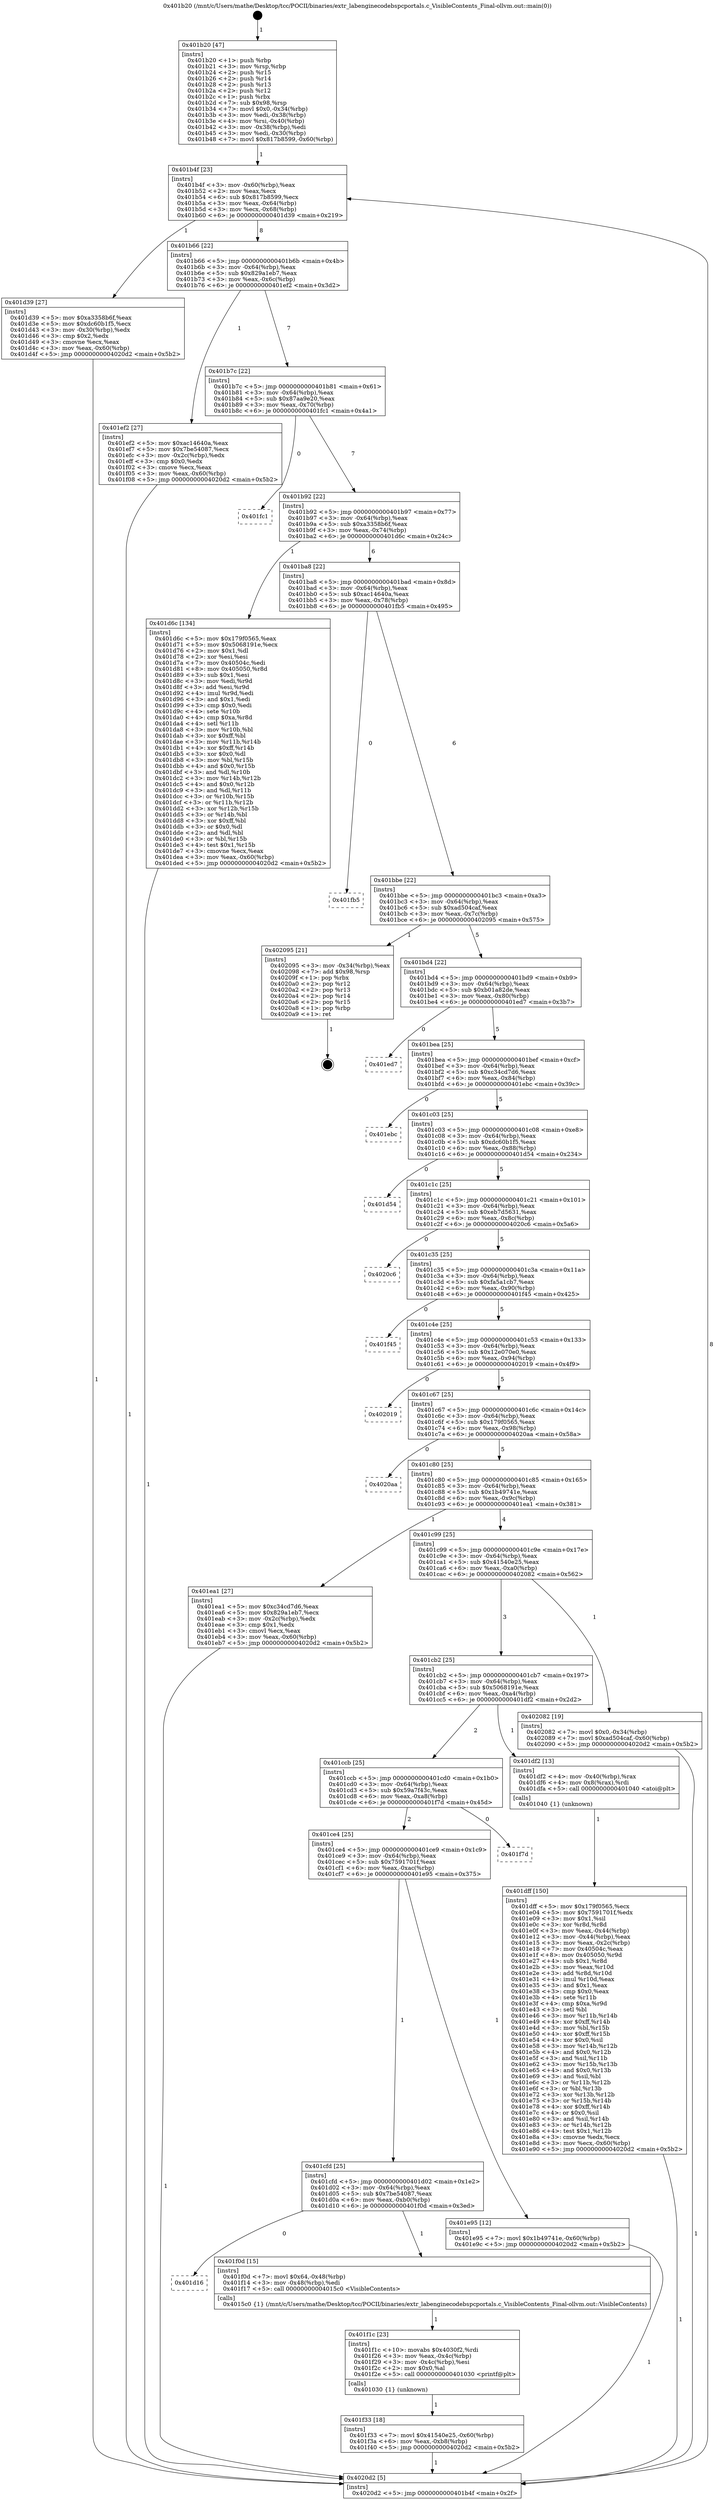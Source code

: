 digraph "0x401b20" {
  label = "0x401b20 (/mnt/c/Users/mathe/Desktop/tcc/POCII/binaries/extr_labenginecodebspcportals.c_VisibleContents_Final-ollvm.out::main(0))"
  labelloc = "t"
  node[shape=record]

  Entry [label="",width=0.3,height=0.3,shape=circle,fillcolor=black,style=filled]
  "0x401b4f" [label="{
     0x401b4f [23]\l
     | [instrs]\l
     &nbsp;&nbsp;0x401b4f \<+3\>: mov -0x60(%rbp),%eax\l
     &nbsp;&nbsp;0x401b52 \<+2\>: mov %eax,%ecx\l
     &nbsp;&nbsp;0x401b54 \<+6\>: sub $0x817b8599,%ecx\l
     &nbsp;&nbsp;0x401b5a \<+3\>: mov %eax,-0x64(%rbp)\l
     &nbsp;&nbsp;0x401b5d \<+3\>: mov %ecx,-0x68(%rbp)\l
     &nbsp;&nbsp;0x401b60 \<+6\>: je 0000000000401d39 \<main+0x219\>\l
  }"]
  "0x401d39" [label="{
     0x401d39 [27]\l
     | [instrs]\l
     &nbsp;&nbsp;0x401d39 \<+5\>: mov $0xa3358b6f,%eax\l
     &nbsp;&nbsp;0x401d3e \<+5\>: mov $0xdc60b1f5,%ecx\l
     &nbsp;&nbsp;0x401d43 \<+3\>: mov -0x30(%rbp),%edx\l
     &nbsp;&nbsp;0x401d46 \<+3\>: cmp $0x2,%edx\l
     &nbsp;&nbsp;0x401d49 \<+3\>: cmovne %ecx,%eax\l
     &nbsp;&nbsp;0x401d4c \<+3\>: mov %eax,-0x60(%rbp)\l
     &nbsp;&nbsp;0x401d4f \<+5\>: jmp 00000000004020d2 \<main+0x5b2\>\l
  }"]
  "0x401b66" [label="{
     0x401b66 [22]\l
     | [instrs]\l
     &nbsp;&nbsp;0x401b66 \<+5\>: jmp 0000000000401b6b \<main+0x4b\>\l
     &nbsp;&nbsp;0x401b6b \<+3\>: mov -0x64(%rbp),%eax\l
     &nbsp;&nbsp;0x401b6e \<+5\>: sub $0x829a1eb7,%eax\l
     &nbsp;&nbsp;0x401b73 \<+3\>: mov %eax,-0x6c(%rbp)\l
     &nbsp;&nbsp;0x401b76 \<+6\>: je 0000000000401ef2 \<main+0x3d2\>\l
  }"]
  "0x4020d2" [label="{
     0x4020d2 [5]\l
     | [instrs]\l
     &nbsp;&nbsp;0x4020d2 \<+5\>: jmp 0000000000401b4f \<main+0x2f\>\l
  }"]
  "0x401b20" [label="{
     0x401b20 [47]\l
     | [instrs]\l
     &nbsp;&nbsp;0x401b20 \<+1\>: push %rbp\l
     &nbsp;&nbsp;0x401b21 \<+3\>: mov %rsp,%rbp\l
     &nbsp;&nbsp;0x401b24 \<+2\>: push %r15\l
     &nbsp;&nbsp;0x401b26 \<+2\>: push %r14\l
     &nbsp;&nbsp;0x401b28 \<+2\>: push %r13\l
     &nbsp;&nbsp;0x401b2a \<+2\>: push %r12\l
     &nbsp;&nbsp;0x401b2c \<+1\>: push %rbx\l
     &nbsp;&nbsp;0x401b2d \<+7\>: sub $0x98,%rsp\l
     &nbsp;&nbsp;0x401b34 \<+7\>: movl $0x0,-0x34(%rbp)\l
     &nbsp;&nbsp;0x401b3b \<+3\>: mov %edi,-0x38(%rbp)\l
     &nbsp;&nbsp;0x401b3e \<+4\>: mov %rsi,-0x40(%rbp)\l
     &nbsp;&nbsp;0x401b42 \<+3\>: mov -0x38(%rbp),%edi\l
     &nbsp;&nbsp;0x401b45 \<+3\>: mov %edi,-0x30(%rbp)\l
     &nbsp;&nbsp;0x401b48 \<+7\>: movl $0x817b8599,-0x60(%rbp)\l
  }"]
  Exit [label="",width=0.3,height=0.3,shape=circle,fillcolor=black,style=filled,peripheries=2]
  "0x401ef2" [label="{
     0x401ef2 [27]\l
     | [instrs]\l
     &nbsp;&nbsp;0x401ef2 \<+5\>: mov $0xac14640a,%eax\l
     &nbsp;&nbsp;0x401ef7 \<+5\>: mov $0x7be54087,%ecx\l
     &nbsp;&nbsp;0x401efc \<+3\>: mov -0x2c(%rbp),%edx\l
     &nbsp;&nbsp;0x401eff \<+3\>: cmp $0x0,%edx\l
     &nbsp;&nbsp;0x401f02 \<+3\>: cmove %ecx,%eax\l
     &nbsp;&nbsp;0x401f05 \<+3\>: mov %eax,-0x60(%rbp)\l
     &nbsp;&nbsp;0x401f08 \<+5\>: jmp 00000000004020d2 \<main+0x5b2\>\l
  }"]
  "0x401b7c" [label="{
     0x401b7c [22]\l
     | [instrs]\l
     &nbsp;&nbsp;0x401b7c \<+5\>: jmp 0000000000401b81 \<main+0x61\>\l
     &nbsp;&nbsp;0x401b81 \<+3\>: mov -0x64(%rbp),%eax\l
     &nbsp;&nbsp;0x401b84 \<+5\>: sub $0x87aa9e20,%eax\l
     &nbsp;&nbsp;0x401b89 \<+3\>: mov %eax,-0x70(%rbp)\l
     &nbsp;&nbsp;0x401b8c \<+6\>: je 0000000000401fc1 \<main+0x4a1\>\l
  }"]
  "0x401f33" [label="{
     0x401f33 [18]\l
     | [instrs]\l
     &nbsp;&nbsp;0x401f33 \<+7\>: movl $0x41540e25,-0x60(%rbp)\l
     &nbsp;&nbsp;0x401f3a \<+6\>: mov %eax,-0xb8(%rbp)\l
     &nbsp;&nbsp;0x401f40 \<+5\>: jmp 00000000004020d2 \<main+0x5b2\>\l
  }"]
  "0x401fc1" [label="{
     0x401fc1\l
  }", style=dashed]
  "0x401b92" [label="{
     0x401b92 [22]\l
     | [instrs]\l
     &nbsp;&nbsp;0x401b92 \<+5\>: jmp 0000000000401b97 \<main+0x77\>\l
     &nbsp;&nbsp;0x401b97 \<+3\>: mov -0x64(%rbp),%eax\l
     &nbsp;&nbsp;0x401b9a \<+5\>: sub $0xa3358b6f,%eax\l
     &nbsp;&nbsp;0x401b9f \<+3\>: mov %eax,-0x74(%rbp)\l
     &nbsp;&nbsp;0x401ba2 \<+6\>: je 0000000000401d6c \<main+0x24c\>\l
  }"]
  "0x401f1c" [label="{
     0x401f1c [23]\l
     | [instrs]\l
     &nbsp;&nbsp;0x401f1c \<+10\>: movabs $0x4030f2,%rdi\l
     &nbsp;&nbsp;0x401f26 \<+3\>: mov %eax,-0x4c(%rbp)\l
     &nbsp;&nbsp;0x401f29 \<+3\>: mov -0x4c(%rbp),%esi\l
     &nbsp;&nbsp;0x401f2c \<+2\>: mov $0x0,%al\l
     &nbsp;&nbsp;0x401f2e \<+5\>: call 0000000000401030 \<printf@plt\>\l
     | [calls]\l
     &nbsp;&nbsp;0x401030 \{1\} (unknown)\l
  }"]
  "0x401d6c" [label="{
     0x401d6c [134]\l
     | [instrs]\l
     &nbsp;&nbsp;0x401d6c \<+5\>: mov $0x179f0565,%eax\l
     &nbsp;&nbsp;0x401d71 \<+5\>: mov $0x5068191e,%ecx\l
     &nbsp;&nbsp;0x401d76 \<+2\>: mov $0x1,%dl\l
     &nbsp;&nbsp;0x401d78 \<+2\>: xor %esi,%esi\l
     &nbsp;&nbsp;0x401d7a \<+7\>: mov 0x40504c,%edi\l
     &nbsp;&nbsp;0x401d81 \<+8\>: mov 0x405050,%r8d\l
     &nbsp;&nbsp;0x401d89 \<+3\>: sub $0x1,%esi\l
     &nbsp;&nbsp;0x401d8c \<+3\>: mov %edi,%r9d\l
     &nbsp;&nbsp;0x401d8f \<+3\>: add %esi,%r9d\l
     &nbsp;&nbsp;0x401d92 \<+4\>: imul %r9d,%edi\l
     &nbsp;&nbsp;0x401d96 \<+3\>: and $0x1,%edi\l
     &nbsp;&nbsp;0x401d99 \<+3\>: cmp $0x0,%edi\l
     &nbsp;&nbsp;0x401d9c \<+4\>: sete %r10b\l
     &nbsp;&nbsp;0x401da0 \<+4\>: cmp $0xa,%r8d\l
     &nbsp;&nbsp;0x401da4 \<+4\>: setl %r11b\l
     &nbsp;&nbsp;0x401da8 \<+3\>: mov %r10b,%bl\l
     &nbsp;&nbsp;0x401dab \<+3\>: xor $0xff,%bl\l
     &nbsp;&nbsp;0x401dae \<+3\>: mov %r11b,%r14b\l
     &nbsp;&nbsp;0x401db1 \<+4\>: xor $0xff,%r14b\l
     &nbsp;&nbsp;0x401db5 \<+3\>: xor $0x0,%dl\l
     &nbsp;&nbsp;0x401db8 \<+3\>: mov %bl,%r15b\l
     &nbsp;&nbsp;0x401dbb \<+4\>: and $0x0,%r15b\l
     &nbsp;&nbsp;0x401dbf \<+3\>: and %dl,%r10b\l
     &nbsp;&nbsp;0x401dc2 \<+3\>: mov %r14b,%r12b\l
     &nbsp;&nbsp;0x401dc5 \<+4\>: and $0x0,%r12b\l
     &nbsp;&nbsp;0x401dc9 \<+3\>: and %dl,%r11b\l
     &nbsp;&nbsp;0x401dcc \<+3\>: or %r10b,%r15b\l
     &nbsp;&nbsp;0x401dcf \<+3\>: or %r11b,%r12b\l
     &nbsp;&nbsp;0x401dd2 \<+3\>: xor %r12b,%r15b\l
     &nbsp;&nbsp;0x401dd5 \<+3\>: or %r14b,%bl\l
     &nbsp;&nbsp;0x401dd8 \<+3\>: xor $0xff,%bl\l
     &nbsp;&nbsp;0x401ddb \<+3\>: or $0x0,%dl\l
     &nbsp;&nbsp;0x401dde \<+2\>: and %dl,%bl\l
     &nbsp;&nbsp;0x401de0 \<+3\>: or %bl,%r15b\l
     &nbsp;&nbsp;0x401de3 \<+4\>: test $0x1,%r15b\l
     &nbsp;&nbsp;0x401de7 \<+3\>: cmovne %ecx,%eax\l
     &nbsp;&nbsp;0x401dea \<+3\>: mov %eax,-0x60(%rbp)\l
     &nbsp;&nbsp;0x401ded \<+5\>: jmp 00000000004020d2 \<main+0x5b2\>\l
  }"]
  "0x401ba8" [label="{
     0x401ba8 [22]\l
     | [instrs]\l
     &nbsp;&nbsp;0x401ba8 \<+5\>: jmp 0000000000401bad \<main+0x8d\>\l
     &nbsp;&nbsp;0x401bad \<+3\>: mov -0x64(%rbp),%eax\l
     &nbsp;&nbsp;0x401bb0 \<+5\>: sub $0xac14640a,%eax\l
     &nbsp;&nbsp;0x401bb5 \<+3\>: mov %eax,-0x78(%rbp)\l
     &nbsp;&nbsp;0x401bb8 \<+6\>: je 0000000000401fb5 \<main+0x495\>\l
  }"]
  "0x401d16" [label="{
     0x401d16\l
  }", style=dashed]
  "0x401fb5" [label="{
     0x401fb5\l
  }", style=dashed]
  "0x401bbe" [label="{
     0x401bbe [22]\l
     | [instrs]\l
     &nbsp;&nbsp;0x401bbe \<+5\>: jmp 0000000000401bc3 \<main+0xa3\>\l
     &nbsp;&nbsp;0x401bc3 \<+3\>: mov -0x64(%rbp),%eax\l
     &nbsp;&nbsp;0x401bc6 \<+5\>: sub $0xad504caf,%eax\l
     &nbsp;&nbsp;0x401bcb \<+3\>: mov %eax,-0x7c(%rbp)\l
     &nbsp;&nbsp;0x401bce \<+6\>: je 0000000000402095 \<main+0x575\>\l
  }"]
  "0x401f0d" [label="{
     0x401f0d [15]\l
     | [instrs]\l
     &nbsp;&nbsp;0x401f0d \<+7\>: movl $0x64,-0x48(%rbp)\l
     &nbsp;&nbsp;0x401f14 \<+3\>: mov -0x48(%rbp),%edi\l
     &nbsp;&nbsp;0x401f17 \<+5\>: call 00000000004015c0 \<VisibleContents\>\l
     | [calls]\l
     &nbsp;&nbsp;0x4015c0 \{1\} (/mnt/c/Users/mathe/Desktop/tcc/POCII/binaries/extr_labenginecodebspcportals.c_VisibleContents_Final-ollvm.out::VisibleContents)\l
  }"]
  "0x402095" [label="{
     0x402095 [21]\l
     | [instrs]\l
     &nbsp;&nbsp;0x402095 \<+3\>: mov -0x34(%rbp),%eax\l
     &nbsp;&nbsp;0x402098 \<+7\>: add $0x98,%rsp\l
     &nbsp;&nbsp;0x40209f \<+1\>: pop %rbx\l
     &nbsp;&nbsp;0x4020a0 \<+2\>: pop %r12\l
     &nbsp;&nbsp;0x4020a2 \<+2\>: pop %r13\l
     &nbsp;&nbsp;0x4020a4 \<+2\>: pop %r14\l
     &nbsp;&nbsp;0x4020a6 \<+2\>: pop %r15\l
     &nbsp;&nbsp;0x4020a8 \<+1\>: pop %rbp\l
     &nbsp;&nbsp;0x4020a9 \<+1\>: ret\l
  }"]
  "0x401bd4" [label="{
     0x401bd4 [22]\l
     | [instrs]\l
     &nbsp;&nbsp;0x401bd4 \<+5\>: jmp 0000000000401bd9 \<main+0xb9\>\l
     &nbsp;&nbsp;0x401bd9 \<+3\>: mov -0x64(%rbp),%eax\l
     &nbsp;&nbsp;0x401bdc \<+5\>: sub $0xb01a82de,%eax\l
     &nbsp;&nbsp;0x401be1 \<+3\>: mov %eax,-0x80(%rbp)\l
     &nbsp;&nbsp;0x401be4 \<+6\>: je 0000000000401ed7 \<main+0x3b7\>\l
  }"]
  "0x401cfd" [label="{
     0x401cfd [25]\l
     | [instrs]\l
     &nbsp;&nbsp;0x401cfd \<+5\>: jmp 0000000000401d02 \<main+0x1e2\>\l
     &nbsp;&nbsp;0x401d02 \<+3\>: mov -0x64(%rbp),%eax\l
     &nbsp;&nbsp;0x401d05 \<+5\>: sub $0x7be54087,%eax\l
     &nbsp;&nbsp;0x401d0a \<+6\>: mov %eax,-0xb0(%rbp)\l
     &nbsp;&nbsp;0x401d10 \<+6\>: je 0000000000401f0d \<main+0x3ed\>\l
  }"]
  "0x401ed7" [label="{
     0x401ed7\l
  }", style=dashed]
  "0x401bea" [label="{
     0x401bea [25]\l
     | [instrs]\l
     &nbsp;&nbsp;0x401bea \<+5\>: jmp 0000000000401bef \<main+0xcf\>\l
     &nbsp;&nbsp;0x401bef \<+3\>: mov -0x64(%rbp),%eax\l
     &nbsp;&nbsp;0x401bf2 \<+5\>: sub $0xc34cd7d6,%eax\l
     &nbsp;&nbsp;0x401bf7 \<+6\>: mov %eax,-0x84(%rbp)\l
     &nbsp;&nbsp;0x401bfd \<+6\>: je 0000000000401ebc \<main+0x39c\>\l
  }"]
  "0x401e95" [label="{
     0x401e95 [12]\l
     | [instrs]\l
     &nbsp;&nbsp;0x401e95 \<+7\>: movl $0x1b49741e,-0x60(%rbp)\l
     &nbsp;&nbsp;0x401e9c \<+5\>: jmp 00000000004020d2 \<main+0x5b2\>\l
  }"]
  "0x401ebc" [label="{
     0x401ebc\l
  }", style=dashed]
  "0x401c03" [label="{
     0x401c03 [25]\l
     | [instrs]\l
     &nbsp;&nbsp;0x401c03 \<+5\>: jmp 0000000000401c08 \<main+0xe8\>\l
     &nbsp;&nbsp;0x401c08 \<+3\>: mov -0x64(%rbp),%eax\l
     &nbsp;&nbsp;0x401c0b \<+5\>: sub $0xdc60b1f5,%eax\l
     &nbsp;&nbsp;0x401c10 \<+6\>: mov %eax,-0x88(%rbp)\l
     &nbsp;&nbsp;0x401c16 \<+6\>: je 0000000000401d54 \<main+0x234\>\l
  }"]
  "0x401ce4" [label="{
     0x401ce4 [25]\l
     | [instrs]\l
     &nbsp;&nbsp;0x401ce4 \<+5\>: jmp 0000000000401ce9 \<main+0x1c9\>\l
     &nbsp;&nbsp;0x401ce9 \<+3\>: mov -0x64(%rbp),%eax\l
     &nbsp;&nbsp;0x401cec \<+5\>: sub $0x7591701f,%eax\l
     &nbsp;&nbsp;0x401cf1 \<+6\>: mov %eax,-0xac(%rbp)\l
     &nbsp;&nbsp;0x401cf7 \<+6\>: je 0000000000401e95 \<main+0x375\>\l
  }"]
  "0x401d54" [label="{
     0x401d54\l
  }", style=dashed]
  "0x401c1c" [label="{
     0x401c1c [25]\l
     | [instrs]\l
     &nbsp;&nbsp;0x401c1c \<+5\>: jmp 0000000000401c21 \<main+0x101\>\l
     &nbsp;&nbsp;0x401c21 \<+3\>: mov -0x64(%rbp),%eax\l
     &nbsp;&nbsp;0x401c24 \<+5\>: sub $0xeb7d5631,%eax\l
     &nbsp;&nbsp;0x401c29 \<+6\>: mov %eax,-0x8c(%rbp)\l
     &nbsp;&nbsp;0x401c2f \<+6\>: je 00000000004020c6 \<main+0x5a6\>\l
  }"]
  "0x401f7d" [label="{
     0x401f7d\l
  }", style=dashed]
  "0x4020c6" [label="{
     0x4020c6\l
  }", style=dashed]
  "0x401c35" [label="{
     0x401c35 [25]\l
     | [instrs]\l
     &nbsp;&nbsp;0x401c35 \<+5\>: jmp 0000000000401c3a \<main+0x11a\>\l
     &nbsp;&nbsp;0x401c3a \<+3\>: mov -0x64(%rbp),%eax\l
     &nbsp;&nbsp;0x401c3d \<+5\>: sub $0xfa5a1cb7,%eax\l
     &nbsp;&nbsp;0x401c42 \<+6\>: mov %eax,-0x90(%rbp)\l
     &nbsp;&nbsp;0x401c48 \<+6\>: je 0000000000401f45 \<main+0x425\>\l
  }"]
  "0x401dff" [label="{
     0x401dff [150]\l
     | [instrs]\l
     &nbsp;&nbsp;0x401dff \<+5\>: mov $0x179f0565,%ecx\l
     &nbsp;&nbsp;0x401e04 \<+5\>: mov $0x7591701f,%edx\l
     &nbsp;&nbsp;0x401e09 \<+3\>: mov $0x1,%sil\l
     &nbsp;&nbsp;0x401e0c \<+3\>: xor %r8d,%r8d\l
     &nbsp;&nbsp;0x401e0f \<+3\>: mov %eax,-0x44(%rbp)\l
     &nbsp;&nbsp;0x401e12 \<+3\>: mov -0x44(%rbp),%eax\l
     &nbsp;&nbsp;0x401e15 \<+3\>: mov %eax,-0x2c(%rbp)\l
     &nbsp;&nbsp;0x401e18 \<+7\>: mov 0x40504c,%eax\l
     &nbsp;&nbsp;0x401e1f \<+8\>: mov 0x405050,%r9d\l
     &nbsp;&nbsp;0x401e27 \<+4\>: sub $0x1,%r8d\l
     &nbsp;&nbsp;0x401e2b \<+3\>: mov %eax,%r10d\l
     &nbsp;&nbsp;0x401e2e \<+3\>: add %r8d,%r10d\l
     &nbsp;&nbsp;0x401e31 \<+4\>: imul %r10d,%eax\l
     &nbsp;&nbsp;0x401e35 \<+3\>: and $0x1,%eax\l
     &nbsp;&nbsp;0x401e38 \<+3\>: cmp $0x0,%eax\l
     &nbsp;&nbsp;0x401e3b \<+4\>: sete %r11b\l
     &nbsp;&nbsp;0x401e3f \<+4\>: cmp $0xa,%r9d\l
     &nbsp;&nbsp;0x401e43 \<+3\>: setl %bl\l
     &nbsp;&nbsp;0x401e46 \<+3\>: mov %r11b,%r14b\l
     &nbsp;&nbsp;0x401e49 \<+4\>: xor $0xff,%r14b\l
     &nbsp;&nbsp;0x401e4d \<+3\>: mov %bl,%r15b\l
     &nbsp;&nbsp;0x401e50 \<+4\>: xor $0xff,%r15b\l
     &nbsp;&nbsp;0x401e54 \<+4\>: xor $0x0,%sil\l
     &nbsp;&nbsp;0x401e58 \<+3\>: mov %r14b,%r12b\l
     &nbsp;&nbsp;0x401e5b \<+4\>: and $0x0,%r12b\l
     &nbsp;&nbsp;0x401e5f \<+3\>: and %sil,%r11b\l
     &nbsp;&nbsp;0x401e62 \<+3\>: mov %r15b,%r13b\l
     &nbsp;&nbsp;0x401e65 \<+4\>: and $0x0,%r13b\l
     &nbsp;&nbsp;0x401e69 \<+3\>: and %sil,%bl\l
     &nbsp;&nbsp;0x401e6c \<+3\>: or %r11b,%r12b\l
     &nbsp;&nbsp;0x401e6f \<+3\>: or %bl,%r13b\l
     &nbsp;&nbsp;0x401e72 \<+3\>: xor %r13b,%r12b\l
     &nbsp;&nbsp;0x401e75 \<+3\>: or %r15b,%r14b\l
     &nbsp;&nbsp;0x401e78 \<+4\>: xor $0xff,%r14b\l
     &nbsp;&nbsp;0x401e7c \<+4\>: or $0x0,%sil\l
     &nbsp;&nbsp;0x401e80 \<+3\>: and %sil,%r14b\l
     &nbsp;&nbsp;0x401e83 \<+3\>: or %r14b,%r12b\l
     &nbsp;&nbsp;0x401e86 \<+4\>: test $0x1,%r12b\l
     &nbsp;&nbsp;0x401e8a \<+3\>: cmovne %edx,%ecx\l
     &nbsp;&nbsp;0x401e8d \<+3\>: mov %ecx,-0x60(%rbp)\l
     &nbsp;&nbsp;0x401e90 \<+5\>: jmp 00000000004020d2 \<main+0x5b2\>\l
  }"]
  "0x401f45" [label="{
     0x401f45\l
  }", style=dashed]
  "0x401c4e" [label="{
     0x401c4e [25]\l
     | [instrs]\l
     &nbsp;&nbsp;0x401c4e \<+5\>: jmp 0000000000401c53 \<main+0x133\>\l
     &nbsp;&nbsp;0x401c53 \<+3\>: mov -0x64(%rbp),%eax\l
     &nbsp;&nbsp;0x401c56 \<+5\>: sub $0x12e070e0,%eax\l
     &nbsp;&nbsp;0x401c5b \<+6\>: mov %eax,-0x94(%rbp)\l
     &nbsp;&nbsp;0x401c61 \<+6\>: je 0000000000402019 \<main+0x4f9\>\l
  }"]
  "0x401ccb" [label="{
     0x401ccb [25]\l
     | [instrs]\l
     &nbsp;&nbsp;0x401ccb \<+5\>: jmp 0000000000401cd0 \<main+0x1b0\>\l
     &nbsp;&nbsp;0x401cd0 \<+3\>: mov -0x64(%rbp),%eax\l
     &nbsp;&nbsp;0x401cd3 \<+5\>: sub $0x59a7f43c,%eax\l
     &nbsp;&nbsp;0x401cd8 \<+6\>: mov %eax,-0xa8(%rbp)\l
     &nbsp;&nbsp;0x401cde \<+6\>: je 0000000000401f7d \<main+0x45d\>\l
  }"]
  "0x402019" [label="{
     0x402019\l
  }", style=dashed]
  "0x401c67" [label="{
     0x401c67 [25]\l
     | [instrs]\l
     &nbsp;&nbsp;0x401c67 \<+5\>: jmp 0000000000401c6c \<main+0x14c\>\l
     &nbsp;&nbsp;0x401c6c \<+3\>: mov -0x64(%rbp),%eax\l
     &nbsp;&nbsp;0x401c6f \<+5\>: sub $0x179f0565,%eax\l
     &nbsp;&nbsp;0x401c74 \<+6\>: mov %eax,-0x98(%rbp)\l
     &nbsp;&nbsp;0x401c7a \<+6\>: je 00000000004020aa \<main+0x58a\>\l
  }"]
  "0x401df2" [label="{
     0x401df2 [13]\l
     | [instrs]\l
     &nbsp;&nbsp;0x401df2 \<+4\>: mov -0x40(%rbp),%rax\l
     &nbsp;&nbsp;0x401df6 \<+4\>: mov 0x8(%rax),%rdi\l
     &nbsp;&nbsp;0x401dfa \<+5\>: call 0000000000401040 \<atoi@plt\>\l
     | [calls]\l
     &nbsp;&nbsp;0x401040 \{1\} (unknown)\l
  }"]
  "0x4020aa" [label="{
     0x4020aa\l
  }", style=dashed]
  "0x401c80" [label="{
     0x401c80 [25]\l
     | [instrs]\l
     &nbsp;&nbsp;0x401c80 \<+5\>: jmp 0000000000401c85 \<main+0x165\>\l
     &nbsp;&nbsp;0x401c85 \<+3\>: mov -0x64(%rbp),%eax\l
     &nbsp;&nbsp;0x401c88 \<+5\>: sub $0x1b49741e,%eax\l
     &nbsp;&nbsp;0x401c8d \<+6\>: mov %eax,-0x9c(%rbp)\l
     &nbsp;&nbsp;0x401c93 \<+6\>: je 0000000000401ea1 \<main+0x381\>\l
  }"]
  "0x401cb2" [label="{
     0x401cb2 [25]\l
     | [instrs]\l
     &nbsp;&nbsp;0x401cb2 \<+5\>: jmp 0000000000401cb7 \<main+0x197\>\l
     &nbsp;&nbsp;0x401cb7 \<+3\>: mov -0x64(%rbp),%eax\l
     &nbsp;&nbsp;0x401cba \<+5\>: sub $0x5068191e,%eax\l
     &nbsp;&nbsp;0x401cbf \<+6\>: mov %eax,-0xa4(%rbp)\l
     &nbsp;&nbsp;0x401cc5 \<+6\>: je 0000000000401df2 \<main+0x2d2\>\l
  }"]
  "0x401ea1" [label="{
     0x401ea1 [27]\l
     | [instrs]\l
     &nbsp;&nbsp;0x401ea1 \<+5\>: mov $0xc34cd7d6,%eax\l
     &nbsp;&nbsp;0x401ea6 \<+5\>: mov $0x829a1eb7,%ecx\l
     &nbsp;&nbsp;0x401eab \<+3\>: mov -0x2c(%rbp),%edx\l
     &nbsp;&nbsp;0x401eae \<+3\>: cmp $0x1,%edx\l
     &nbsp;&nbsp;0x401eb1 \<+3\>: cmovl %ecx,%eax\l
     &nbsp;&nbsp;0x401eb4 \<+3\>: mov %eax,-0x60(%rbp)\l
     &nbsp;&nbsp;0x401eb7 \<+5\>: jmp 00000000004020d2 \<main+0x5b2\>\l
  }"]
  "0x401c99" [label="{
     0x401c99 [25]\l
     | [instrs]\l
     &nbsp;&nbsp;0x401c99 \<+5\>: jmp 0000000000401c9e \<main+0x17e\>\l
     &nbsp;&nbsp;0x401c9e \<+3\>: mov -0x64(%rbp),%eax\l
     &nbsp;&nbsp;0x401ca1 \<+5\>: sub $0x41540e25,%eax\l
     &nbsp;&nbsp;0x401ca6 \<+6\>: mov %eax,-0xa0(%rbp)\l
     &nbsp;&nbsp;0x401cac \<+6\>: je 0000000000402082 \<main+0x562\>\l
  }"]
  "0x402082" [label="{
     0x402082 [19]\l
     | [instrs]\l
     &nbsp;&nbsp;0x402082 \<+7\>: movl $0x0,-0x34(%rbp)\l
     &nbsp;&nbsp;0x402089 \<+7\>: movl $0xad504caf,-0x60(%rbp)\l
     &nbsp;&nbsp;0x402090 \<+5\>: jmp 00000000004020d2 \<main+0x5b2\>\l
  }"]
  Entry -> "0x401b20" [label=" 1"]
  "0x401b4f" -> "0x401d39" [label=" 1"]
  "0x401b4f" -> "0x401b66" [label=" 8"]
  "0x401d39" -> "0x4020d2" [label=" 1"]
  "0x401b20" -> "0x401b4f" [label=" 1"]
  "0x4020d2" -> "0x401b4f" [label=" 8"]
  "0x402095" -> Exit [label=" 1"]
  "0x401b66" -> "0x401ef2" [label=" 1"]
  "0x401b66" -> "0x401b7c" [label=" 7"]
  "0x402082" -> "0x4020d2" [label=" 1"]
  "0x401b7c" -> "0x401fc1" [label=" 0"]
  "0x401b7c" -> "0x401b92" [label=" 7"]
  "0x401f33" -> "0x4020d2" [label=" 1"]
  "0x401b92" -> "0x401d6c" [label=" 1"]
  "0x401b92" -> "0x401ba8" [label=" 6"]
  "0x401d6c" -> "0x4020d2" [label=" 1"]
  "0x401f1c" -> "0x401f33" [label=" 1"]
  "0x401ba8" -> "0x401fb5" [label=" 0"]
  "0x401ba8" -> "0x401bbe" [label=" 6"]
  "0x401f0d" -> "0x401f1c" [label=" 1"]
  "0x401bbe" -> "0x402095" [label=" 1"]
  "0x401bbe" -> "0x401bd4" [label=" 5"]
  "0x401cfd" -> "0x401d16" [label=" 0"]
  "0x401bd4" -> "0x401ed7" [label=" 0"]
  "0x401bd4" -> "0x401bea" [label=" 5"]
  "0x401cfd" -> "0x401f0d" [label=" 1"]
  "0x401bea" -> "0x401ebc" [label=" 0"]
  "0x401bea" -> "0x401c03" [label=" 5"]
  "0x401ef2" -> "0x4020d2" [label=" 1"]
  "0x401c03" -> "0x401d54" [label=" 0"]
  "0x401c03" -> "0x401c1c" [label=" 5"]
  "0x401e95" -> "0x4020d2" [label=" 1"]
  "0x401c1c" -> "0x4020c6" [label=" 0"]
  "0x401c1c" -> "0x401c35" [label=" 5"]
  "0x401ce4" -> "0x401cfd" [label=" 1"]
  "0x401c35" -> "0x401f45" [label=" 0"]
  "0x401c35" -> "0x401c4e" [label=" 5"]
  "0x401ea1" -> "0x4020d2" [label=" 1"]
  "0x401c4e" -> "0x402019" [label=" 0"]
  "0x401c4e" -> "0x401c67" [label=" 5"]
  "0x401ccb" -> "0x401ce4" [label=" 2"]
  "0x401c67" -> "0x4020aa" [label=" 0"]
  "0x401c67" -> "0x401c80" [label=" 5"]
  "0x401ccb" -> "0x401f7d" [label=" 0"]
  "0x401c80" -> "0x401ea1" [label=" 1"]
  "0x401c80" -> "0x401c99" [label=" 4"]
  "0x401dff" -> "0x4020d2" [label=" 1"]
  "0x401c99" -> "0x402082" [label=" 1"]
  "0x401c99" -> "0x401cb2" [label=" 3"]
  "0x401ce4" -> "0x401e95" [label=" 1"]
  "0x401cb2" -> "0x401df2" [label=" 1"]
  "0x401cb2" -> "0x401ccb" [label=" 2"]
  "0x401df2" -> "0x401dff" [label=" 1"]
}
